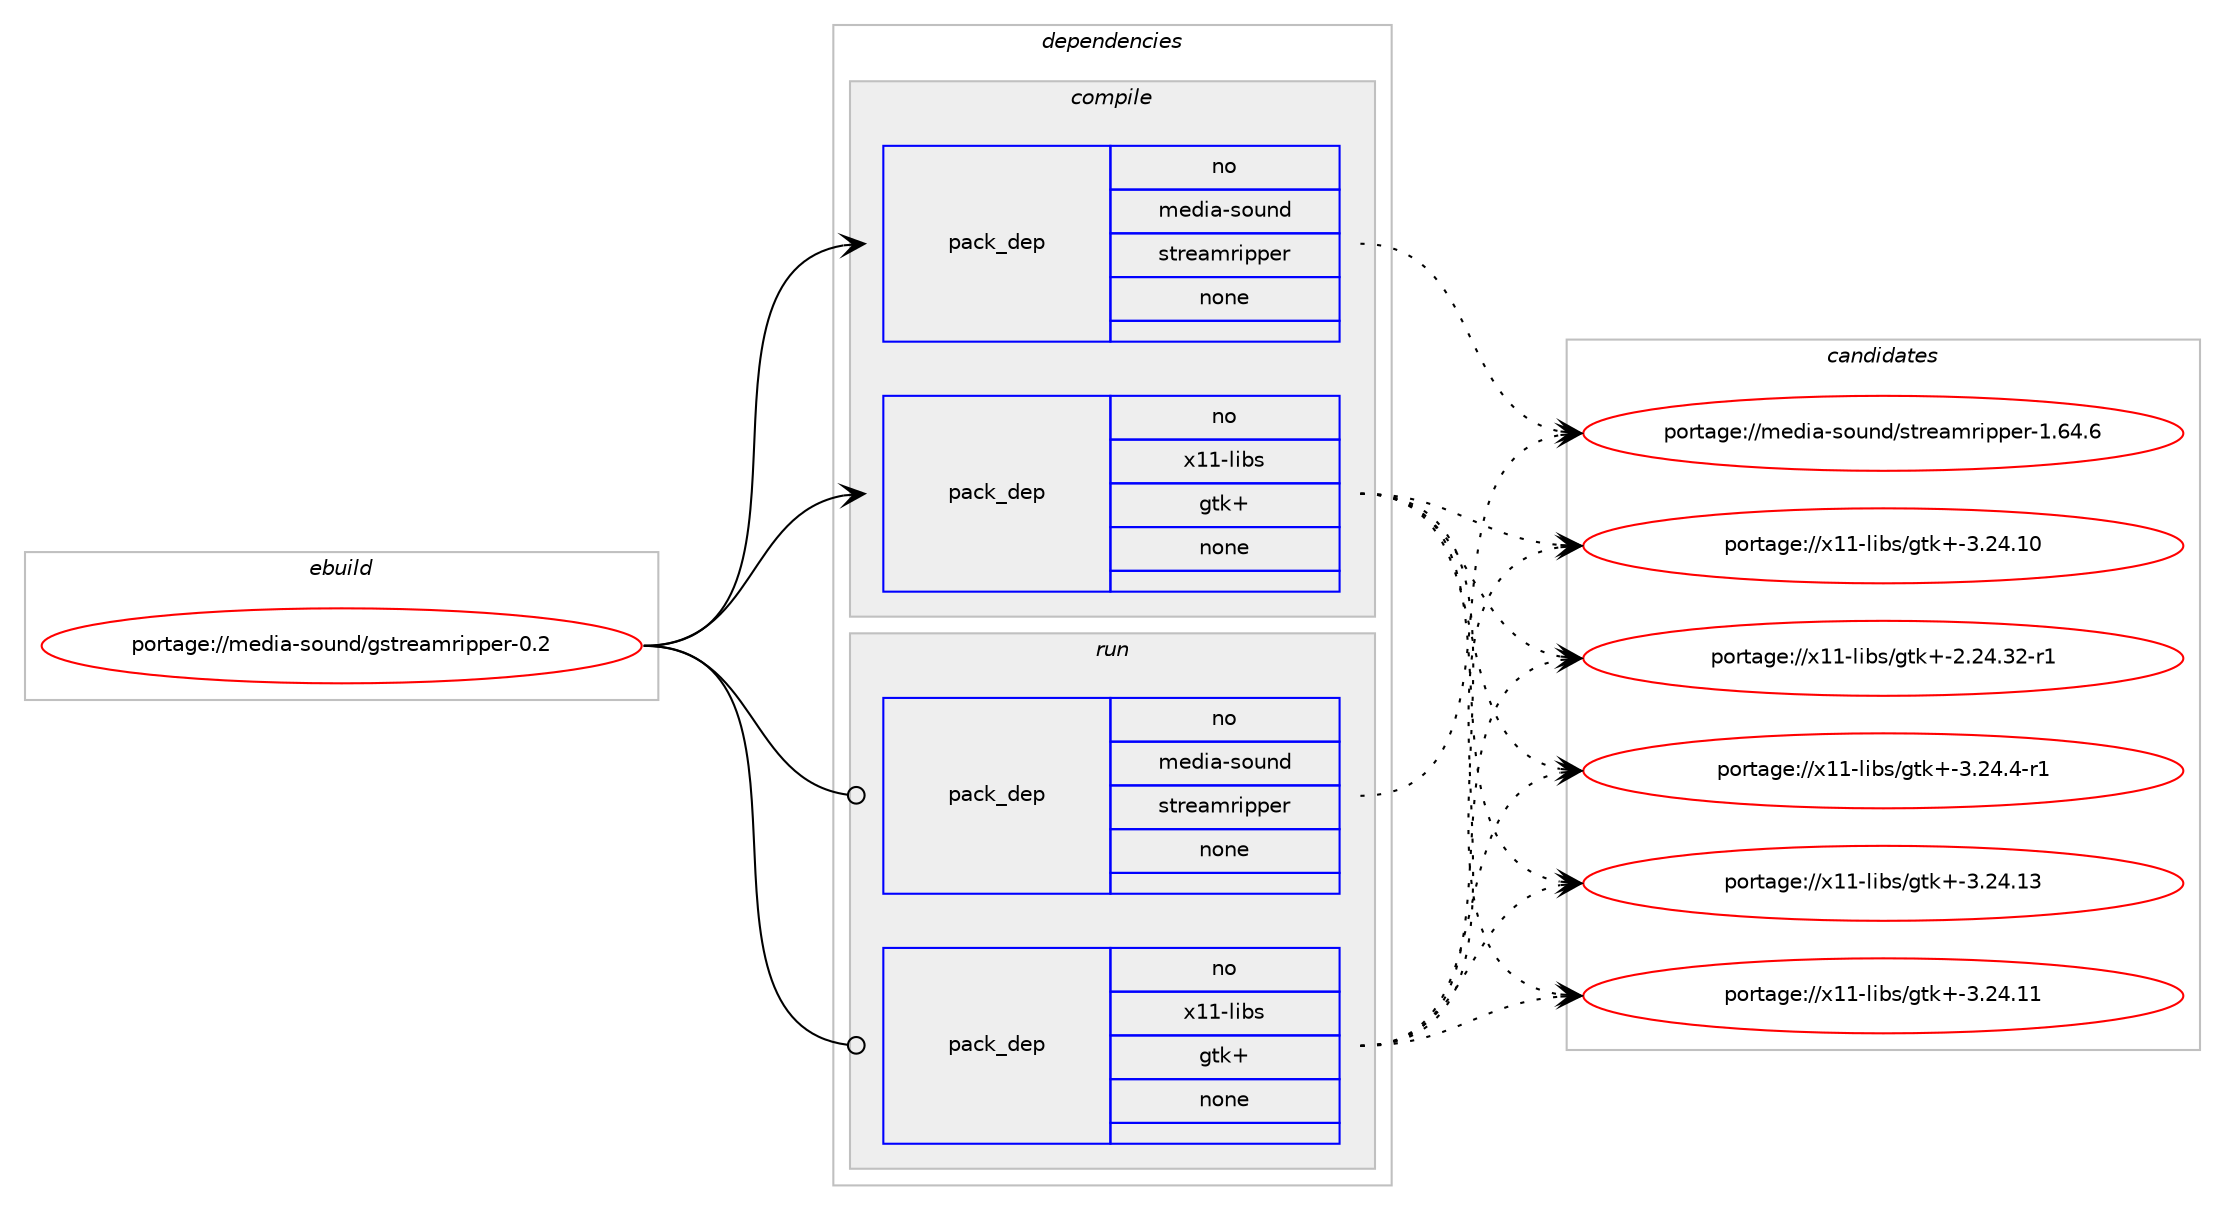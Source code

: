 digraph prolog {

# *************
# Graph options
# *************

newrank=true;
concentrate=true;
compound=true;
graph [rankdir=LR,fontname=Helvetica,fontsize=10,ranksep=1.5];#, ranksep=2.5, nodesep=0.2];
edge  [arrowhead=vee];
node  [fontname=Helvetica,fontsize=10];

# **********
# The ebuild
# **********

subgraph cluster_leftcol {
color=gray;
label=<<i>ebuild</i>>;
id [label="portage://media-sound/gstreamripper-0.2", color=red, width=4, href="../media-sound/gstreamripper-0.2.svg"];
}

# ****************
# The dependencies
# ****************

subgraph cluster_midcol {
color=gray;
label=<<i>dependencies</i>>;
subgraph cluster_compile {
fillcolor="#eeeeee";
style=filled;
label=<<i>compile</i>>;
subgraph pack146182 {
dependency192895 [label=<<TABLE BORDER="0" CELLBORDER="1" CELLSPACING="0" CELLPADDING="4" WIDTH="220"><TR><TD ROWSPAN="6" CELLPADDING="30">pack_dep</TD></TR><TR><TD WIDTH="110">no</TD></TR><TR><TD>media-sound</TD></TR><TR><TD>streamripper</TD></TR><TR><TD>none</TD></TR><TR><TD></TD></TR></TABLE>>, shape=none, color=blue];
}
id:e -> dependency192895:w [weight=20,style="solid",arrowhead="vee"];
subgraph pack146183 {
dependency192896 [label=<<TABLE BORDER="0" CELLBORDER="1" CELLSPACING="0" CELLPADDING="4" WIDTH="220"><TR><TD ROWSPAN="6" CELLPADDING="30">pack_dep</TD></TR><TR><TD WIDTH="110">no</TD></TR><TR><TD>x11-libs</TD></TR><TR><TD>gtk+</TD></TR><TR><TD>none</TD></TR><TR><TD></TD></TR></TABLE>>, shape=none, color=blue];
}
id:e -> dependency192896:w [weight=20,style="solid",arrowhead="vee"];
}
subgraph cluster_compileandrun {
fillcolor="#eeeeee";
style=filled;
label=<<i>compile and run</i>>;
}
subgraph cluster_run {
fillcolor="#eeeeee";
style=filled;
label=<<i>run</i>>;
subgraph pack146184 {
dependency192897 [label=<<TABLE BORDER="0" CELLBORDER="1" CELLSPACING="0" CELLPADDING="4" WIDTH="220"><TR><TD ROWSPAN="6" CELLPADDING="30">pack_dep</TD></TR><TR><TD WIDTH="110">no</TD></TR><TR><TD>media-sound</TD></TR><TR><TD>streamripper</TD></TR><TR><TD>none</TD></TR><TR><TD></TD></TR></TABLE>>, shape=none, color=blue];
}
id:e -> dependency192897:w [weight=20,style="solid",arrowhead="odot"];
subgraph pack146185 {
dependency192898 [label=<<TABLE BORDER="0" CELLBORDER="1" CELLSPACING="0" CELLPADDING="4" WIDTH="220"><TR><TD ROWSPAN="6" CELLPADDING="30">pack_dep</TD></TR><TR><TD WIDTH="110">no</TD></TR><TR><TD>x11-libs</TD></TR><TR><TD>gtk+</TD></TR><TR><TD>none</TD></TR><TR><TD></TD></TR></TABLE>>, shape=none, color=blue];
}
id:e -> dependency192898:w [weight=20,style="solid",arrowhead="odot"];
}
}

# **************
# The candidates
# **************

subgraph cluster_choices {
rank=same;
color=gray;
label=<<i>candidates</i>>;

subgraph choice146182 {
color=black;
nodesep=1;
choice1091011001059745115111117110100471151161141019710911410511211210111445494654524654 [label="portage://media-sound/streamripper-1.64.6", color=red, width=4,href="../media-sound/streamripper-1.64.6.svg"];
dependency192895:e -> choice1091011001059745115111117110100471151161141019710911410511211210111445494654524654:w [style=dotted,weight="100"];
}
subgraph choice146183 {
color=black;
nodesep=1;
choice120494945108105981154710311610743455146505246524511449 [label="portage://x11-libs/gtk+-3.24.4-r1", color=red, width=4,href="../x11-libs/gtk+-3.24.4-r1.svg"];
choice1204949451081059811547103116107434551465052464951 [label="portage://x11-libs/gtk+-3.24.13", color=red, width=4,href="../x11-libs/gtk+-3.24.13.svg"];
choice1204949451081059811547103116107434551465052464949 [label="portage://x11-libs/gtk+-3.24.11", color=red, width=4,href="../x11-libs/gtk+-3.24.11.svg"];
choice1204949451081059811547103116107434551465052464948 [label="portage://x11-libs/gtk+-3.24.10", color=red, width=4,href="../x11-libs/gtk+-3.24.10.svg"];
choice12049494510810598115471031161074345504650524651504511449 [label="portage://x11-libs/gtk+-2.24.32-r1", color=red, width=4,href="../x11-libs/gtk+-2.24.32-r1.svg"];
dependency192896:e -> choice120494945108105981154710311610743455146505246524511449:w [style=dotted,weight="100"];
dependency192896:e -> choice1204949451081059811547103116107434551465052464951:w [style=dotted,weight="100"];
dependency192896:e -> choice1204949451081059811547103116107434551465052464949:w [style=dotted,weight="100"];
dependency192896:e -> choice1204949451081059811547103116107434551465052464948:w [style=dotted,weight="100"];
dependency192896:e -> choice12049494510810598115471031161074345504650524651504511449:w [style=dotted,weight="100"];
}
subgraph choice146184 {
color=black;
nodesep=1;
choice1091011001059745115111117110100471151161141019710911410511211210111445494654524654 [label="portage://media-sound/streamripper-1.64.6", color=red, width=4,href="../media-sound/streamripper-1.64.6.svg"];
dependency192897:e -> choice1091011001059745115111117110100471151161141019710911410511211210111445494654524654:w [style=dotted,weight="100"];
}
subgraph choice146185 {
color=black;
nodesep=1;
choice120494945108105981154710311610743455146505246524511449 [label="portage://x11-libs/gtk+-3.24.4-r1", color=red, width=4,href="../x11-libs/gtk+-3.24.4-r1.svg"];
choice1204949451081059811547103116107434551465052464951 [label="portage://x11-libs/gtk+-3.24.13", color=red, width=4,href="../x11-libs/gtk+-3.24.13.svg"];
choice1204949451081059811547103116107434551465052464949 [label="portage://x11-libs/gtk+-3.24.11", color=red, width=4,href="../x11-libs/gtk+-3.24.11.svg"];
choice1204949451081059811547103116107434551465052464948 [label="portage://x11-libs/gtk+-3.24.10", color=red, width=4,href="../x11-libs/gtk+-3.24.10.svg"];
choice12049494510810598115471031161074345504650524651504511449 [label="portage://x11-libs/gtk+-2.24.32-r1", color=red, width=4,href="../x11-libs/gtk+-2.24.32-r1.svg"];
dependency192898:e -> choice120494945108105981154710311610743455146505246524511449:w [style=dotted,weight="100"];
dependency192898:e -> choice1204949451081059811547103116107434551465052464951:w [style=dotted,weight="100"];
dependency192898:e -> choice1204949451081059811547103116107434551465052464949:w [style=dotted,weight="100"];
dependency192898:e -> choice1204949451081059811547103116107434551465052464948:w [style=dotted,weight="100"];
dependency192898:e -> choice12049494510810598115471031161074345504650524651504511449:w [style=dotted,weight="100"];
}
}

}
